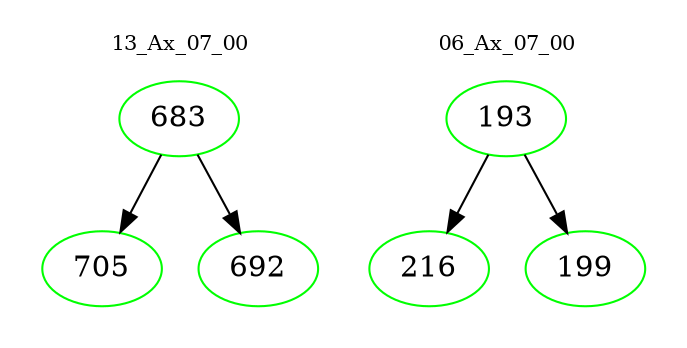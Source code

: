 digraph{
subgraph cluster_0 {
color = white
label = "13_Ax_07_00";
fontsize=10;
T0_683 [label="683", color="green"]
T0_683 -> T0_705 [color="black"]
T0_705 [label="705", color="green"]
T0_683 -> T0_692 [color="black"]
T0_692 [label="692", color="green"]
}
subgraph cluster_1 {
color = white
label = "06_Ax_07_00";
fontsize=10;
T1_193 [label="193", color="green"]
T1_193 -> T1_216 [color="black"]
T1_216 [label="216", color="green"]
T1_193 -> T1_199 [color="black"]
T1_199 [label="199", color="green"]
}
}
